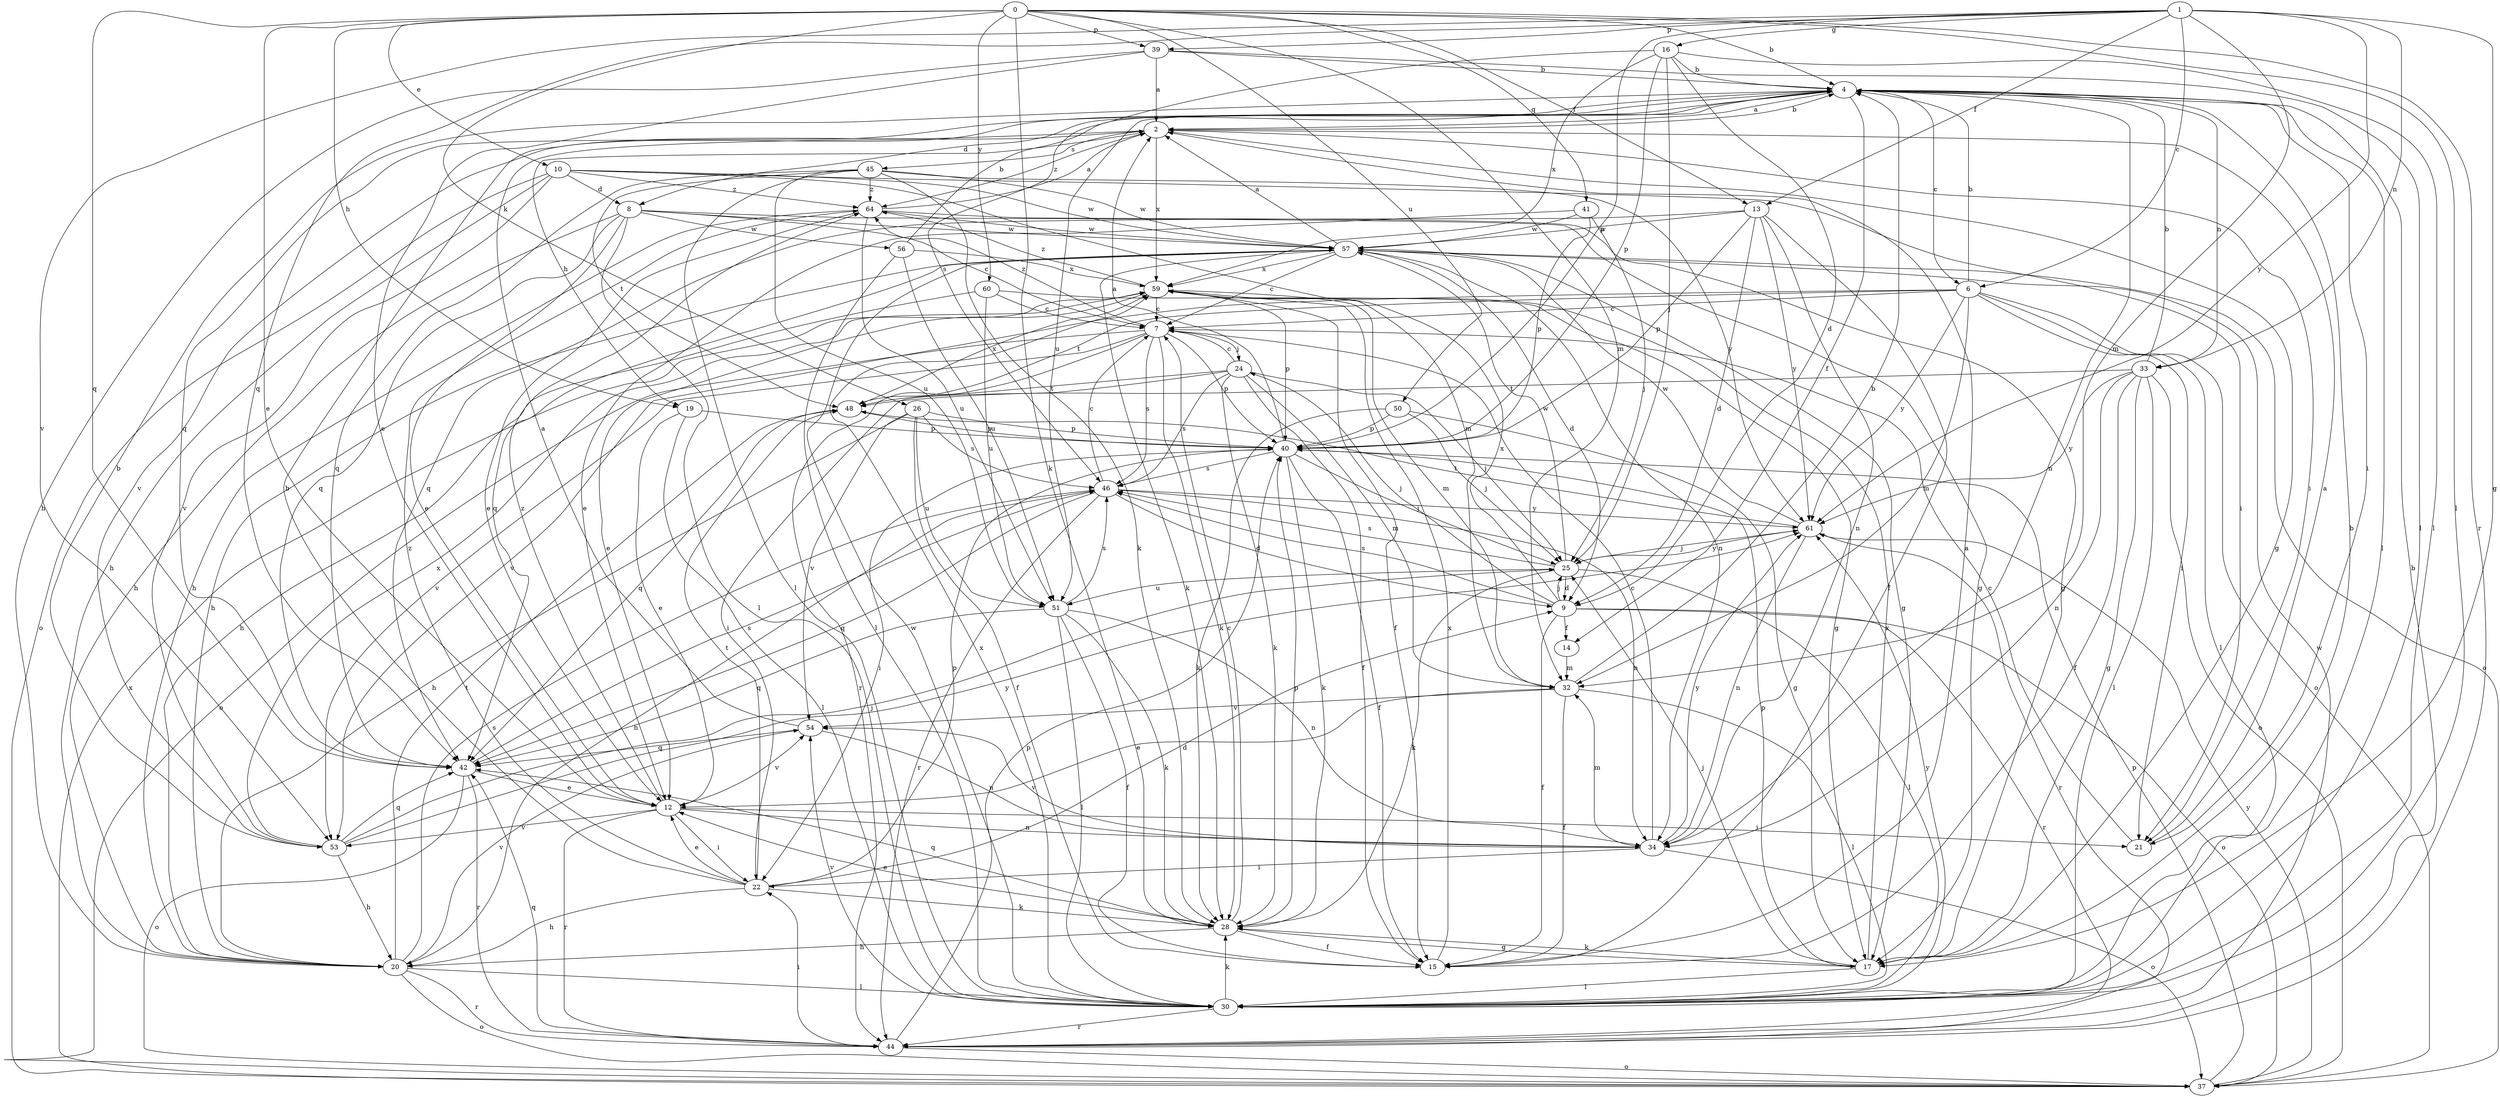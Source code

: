 strict digraph  {
0;
1;
2;
4;
6;
7;
8;
9;
10;
12;
13;
14;
15;
16;
17;
19;
20;
21;
22;
24;
25;
26;
28;
30;
32;
33;
34;
37;
39;
40;
41;
42;
44;
45;
46;
48;
50;
51;
53;
54;
56;
57;
59;
60;
61;
64;
0 -> 4  [label=b];
0 -> 10  [label=e];
0 -> 12  [label=e];
0 -> 13  [label=f];
0 -> 19  [label=h];
0 -> 26  [label=k];
0 -> 28  [label=k];
0 -> 30  [label=l];
0 -> 32  [label=m];
0 -> 39  [label=p];
0 -> 41  [label=q];
0 -> 42  [label=q];
0 -> 44  [label=r];
0 -> 50  [label=u];
0 -> 60  [label=y];
1 -> 6  [label=c];
1 -> 13  [label=f];
1 -> 16  [label=g];
1 -> 17  [label=g];
1 -> 32  [label=m];
1 -> 33  [label=n];
1 -> 39  [label=p];
1 -> 40  [label=p];
1 -> 42  [label=q];
1 -> 53  [label=v];
1 -> 61  [label=y];
2 -> 4  [label=b];
2 -> 17  [label=g];
2 -> 19  [label=h];
2 -> 21  [label=i];
2 -> 45  [label=s];
2 -> 53  [label=v];
2 -> 59  [label=x];
2 -> 64  [label=z];
4 -> 2  [label=a];
4 -> 6  [label=c];
4 -> 8  [label=d];
4 -> 14  [label=f];
4 -> 21  [label=i];
4 -> 30  [label=l];
4 -> 33  [label=n];
4 -> 34  [label=n];
4 -> 42  [label=q];
4 -> 51  [label=u];
6 -> 4  [label=b];
6 -> 7  [label=c];
6 -> 21  [label=i];
6 -> 30  [label=l];
6 -> 32  [label=m];
6 -> 37  [label=o];
6 -> 48  [label=t];
6 -> 53  [label=v];
6 -> 61  [label=y];
7 -> 24  [label=j];
7 -> 28  [label=k];
7 -> 37  [label=o];
7 -> 40  [label=p];
7 -> 44  [label=r];
7 -> 46  [label=s];
7 -> 53  [label=v];
7 -> 64  [label=z];
8 -> 7  [label=c];
8 -> 12  [label=e];
8 -> 17  [label=g];
8 -> 20  [label=h];
8 -> 30  [label=l];
8 -> 42  [label=q];
8 -> 56  [label=w];
8 -> 57  [label=w];
9 -> 14  [label=f];
9 -> 15  [label=f];
9 -> 24  [label=j];
9 -> 25  [label=j];
9 -> 37  [label=o];
9 -> 44  [label=r];
9 -> 46  [label=s];
9 -> 59  [label=x];
10 -> 8  [label=d];
10 -> 20  [label=h];
10 -> 21  [label=i];
10 -> 32  [label=m];
10 -> 37  [label=o];
10 -> 53  [label=v];
10 -> 57  [label=w];
10 -> 64  [label=z];
12 -> 21  [label=i];
12 -> 22  [label=i];
12 -> 34  [label=n];
12 -> 44  [label=r];
12 -> 53  [label=v];
12 -> 54  [label=v];
12 -> 64  [label=z];
13 -> 9  [label=d];
13 -> 15  [label=f];
13 -> 34  [label=n];
13 -> 40  [label=p];
13 -> 42  [label=q];
13 -> 57  [label=w];
13 -> 61  [label=y];
14 -> 32  [label=m];
15 -> 2  [label=a];
15 -> 59  [label=x];
16 -> 4  [label=b];
16 -> 9  [label=d];
16 -> 25  [label=j];
16 -> 30  [label=l];
16 -> 40  [label=p];
16 -> 46  [label=s];
16 -> 59  [label=x];
17 -> 4  [label=b];
17 -> 25  [label=j];
17 -> 28  [label=k];
17 -> 30  [label=l];
17 -> 40  [label=p];
17 -> 59  [label=x];
19 -> 12  [label=e];
19 -> 30  [label=l];
19 -> 40  [label=p];
20 -> 30  [label=l];
20 -> 37  [label=o];
20 -> 44  [label=r];
20 -> 46  [label=s];
20 -> 48  [label=t];
20 -> 54  [label=v];
21 -> 2  [label=a];
21 -> 7  [label=c];
22 -> 4  [label=b];
22 -> 9  [label=d];
22 -> 12  [label=e];
22 -> 20  [label=h];
22 -> 28  [label=k];
22 -> 40  [label=p];
22 -> 48  [label=t];
22 -> 64  [label=z];
24 -> 7  [label=c];
24 -> 15  [label=f];
24 -> 22  [label=i];
24 -> 25  [label=j];
24 -> 28  [label=k];
24 -> 32  [label=m];
24 -> 46  [label=s];
24 -> 48  [label=t];
25 -> 9  [label=d];
25 -> 28  [label=k];
25 -> 30  [label=l];
25 -> 46  [label=s];
25 -> 51  [label=u];
25 -> 57  [label=w];
25 -> 61  [label=y];
26 -> 15  [label=f];
26 -> 20  [label=h];
26 -> 40  [label=p];
26 -> 46  [label=s];
26 -> 51  [label=u];
26 -> 54  [label=v];
28 -> 7  [label=c];
28 -> 12  [label=e];
28 -> 15  [label=f];
28 -> 17  [label=g];
28 -> 20  [label=h];
28 -> 40  [label=p];
28 -> 42  [label=q];
30 -> 28  [label=k];
30 -> 44  [label=r];
30 -> 54  [label=v];
30 -> 57  [label=w];
30 -> 59  [label=x];
30 -> 61  [label=y];
32 -> 4  [label=b];
32 -> 12  [label=e];
32 -> 15  [label=f];
32 -> 30  [label=l];
32 -> 54  [label=v];
33 -> 4  [label=b];
33 -> 15  [label=f];
33 -> 17  [label=g];
33 -> 30  [label=l];
33 -> 34  [label=n];
33 -> 37  [label=o];
33 -> 48  [label=t];
33 -> 61  [label=y];
34 -> 7  [label=c];
34 -> 22  [label=i];
34 -> 32  [label=m];
34 -> 37  [label=o];
34 -> 54  [label=v];
34 -> 61  [label=y];
37 -> 40  [label=p];
37 -> 59  [label=x];
37 -> 61  [label=y];
39 -> 2  [label=a];
39 -> 4  [label=b];
39 -> 12  [label=e];
39 -> 20  [label=h];
39 -> 30  [label=l];
40 -> 2  [label=a];
40 -> 15  [label=f];
40 -> 22  [label=i];
40 -> 25  [label=j];
40 -> 28  [label=k];
40 -> 46  [label=s];
41 -> 12  [label=e];
41 -> 25  [label=j];
41 -> 40  [label=p];
41 -> 57  [label=w];
42 -> 12  [label=e];
42 -> 37  [label=o];
42 -> 44  [label=r];
42 -> 46  [label=s];
44 -> 4  [label=b];
44 -> 22  [label=i];
44 -> 37  [label=o];
44 -> 40  [label=p];
44 -> 42  [label=q];
44 -> 57  [label=w];
45 -> 28  [label=k];
45 -> 30  [label=l];
45 -> 42  [label=q];
45 -> 48  [label=t];
45 -> 51  [label=u];
45 -> 57  [label=w];
45 -> 61  [label=y];
45 -> 64  [label=z];
46 -> 7  [label=c];
46 -> 9  [label=d];
46 -> 20  [label=h];
46 -> 34  [label=n];
46 -> 42  [label=q];
46 -> 44  [label=r];
46 -> 61  [label=y];
48 -> 40  [label=p];
48 -> 42  [label=q];
48 -> 59  [label=x];
50 -> 17  [label=g];
50 -> 25  [label=j];
50 -> 28  [label=k];
50 -> 40  [label=p];
51 -> 15  [label=f];
51 -> 28  [label=k];
51 -> 30  [label=l];
51 -> 34  [label=n];
51 -> 42  [label=q];
51 -> 46  [label=s];
53 -> 4  [label=b];
53 -> 20  [label=h];
53 -> 25  [label=j];
53 -> 42  [label=q];
53 -> 59  [label=x];
53 -> 61  [label=y];
54 -> 2  [label=a];
54 -> 34  [label=n];
54 -> 42  [label=q];
56 -> 4  [label=b];
56 -> 30  [label=l];
56 -> 51  [label=u];
56 -> 59  [label=x];
57 -> 2  [label=a];
57 -> 7  [label=c];
57 -> 9  [label=d];
57 -> 17  [label=g];
57 -> 20  [label=h];
57 -> 28  [label=k];
57 -> 34  [label=n];
57 -> 37  [label=o];
57 -> 42  [label=q];
57 -> 59  [label=x];
59 -> 7  [label=c];
59 -> 12  [label=e];
59 -> 15  [label=f];
59 -> 32  [label=m];
59 -> 40  [label=p];
59 -> 64  [label=z];
60 -> 7  [label=c];
60 -> 17  [label=g];
60 -> 20  [label=h];
60 -> 51  [label=u];
61 -> 25  [label=j];
61 -> 34  [label=n];
61 -> 44  [label=r];
61 -> 48  [label=t];
61 -> 57  [label=w];
64 -> 2  [label=a];
64 -> 12  [label=e];
64 -> 17  [label=g];
64 -> 20  [label=h];
64 -> 51  [label=u];
64 -> 57  [label=w];
}
